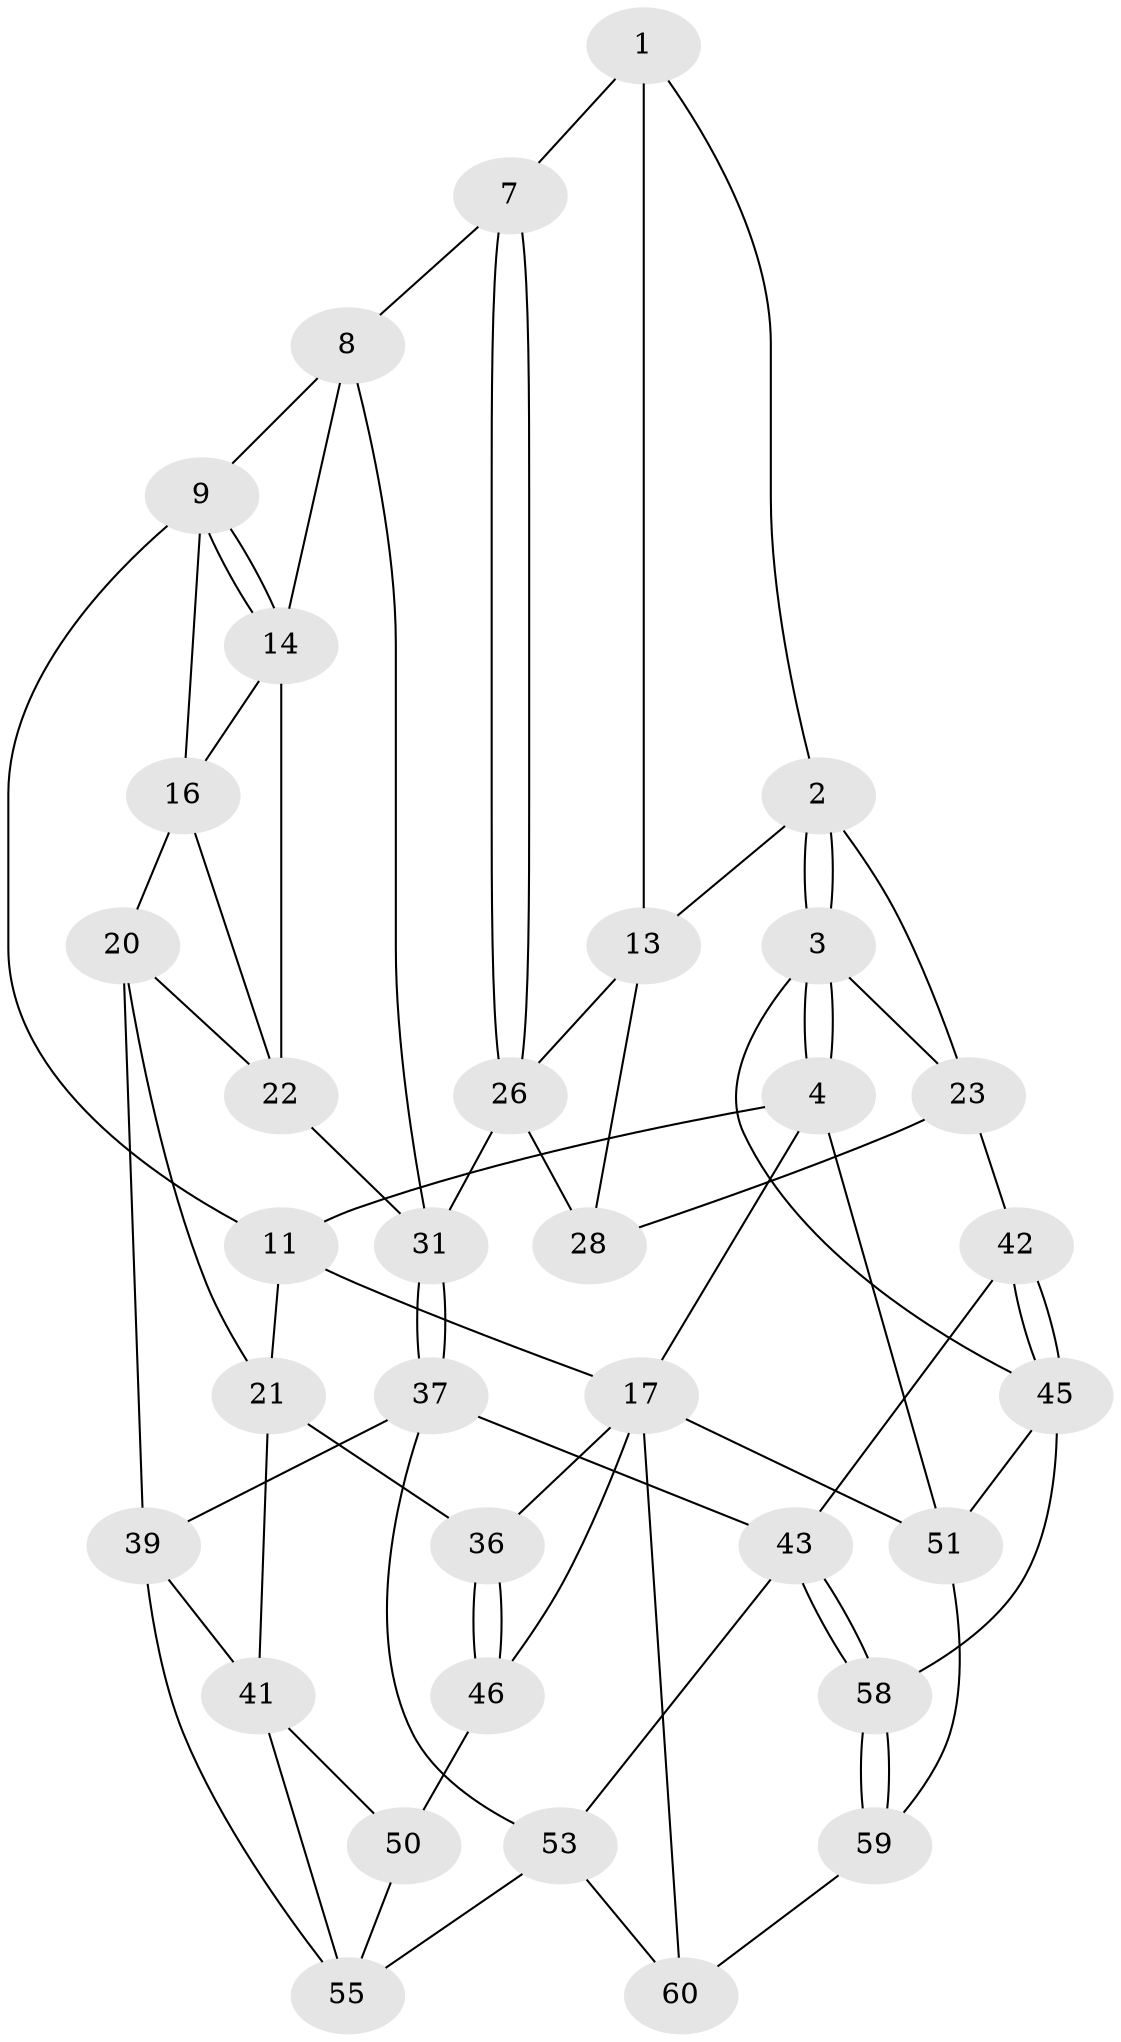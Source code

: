 // original degree distribution, {3: 0.03225806451612903, 4: 0.24193548387096775, 5: 0.5161290322580645, 6: 0.20967741935483872}
// Generated by graph-tools (version 1.1) at 2025/42/03/06/25 10:42:36]
// undirected, 34 vertices, 73 edges
graph export_dot {
graph [start="1"]
  node [color=gray90,style=filled];
  1 [pos="+0.6901300525114019+0.027549481762916522",super="+6"];
  2 [pos="+0.7685199576834122+0.10274365650544795",super="+12"];
  3 [pos="+1+0.13793470873101094",super="+24"];
  4 [pos="+1+0",super="+5"];
  7 [pos="+0.622554590129046+0.30962266815583495"];
  8 [pos="+0.6120938092848174+0.3106545698384971",super="+29"];
  9 [pos="+0.40176977167950295+0.14090950322931356",super="+10"];
  11 [pos="+0.30357212247057214+0",super="+18"];
  13 [pos="+0.7501722762598306+0.3190053190584777",super="+25"];
  14 [pos="+0.5044323325695624+0.35146475140591943",super="+15"];
  16 [pos="+0.3964077361994485+0.28823321735972635",super="+19"];
  17 [pos="+0+0",super="+48"];
  20 [pos="+0.2469490297219409+0.41519202103070507",super="+34"];
  21 [pos="+0.20558042234639165+0.4057781529352504",super="+35"];
  22 [pos="+0.40997711250109975+0.38148794296955424",super="+33"];
  23 [pos="+0.9985143237169383+0.36617041453077853",super="+27"];
  26 [pos="+0.6237988175427736+0.3107393142757842",super="+30"];
  28 [pos="+0.7395162910623483+0.45843340173393815"];
  31 [pos="+0.6058232945843273+0.5169212658030578",super="+32"];
  36 [pos="+0+0.3649082572242805"];
  37 [pos="+0.5988459827940219+0.5312060315025368",super="+38"];
  39 [pos="+0.42538243200482895+0.5401353743520743",super="+40"];
  41 [pos="+0.17261494513623435+0.48120781419586084",super="+49"];
  42 [pos="+0.8082285283855352+0.5937068762980239"];
  43 [pos="+0.7186560791084196+0.7186469383593977",super="+44"];
  45 [pos="+1+0.643473751808597",super="+52"];
  46 [pos="+0+0.6555368690295769",super="+47"];
  50 [pos="+0.1094814772823314+0.610049601001475",super="+57"];
  51 [pos="+1+1"];
  53 [pos="+0.5048076387222037+0.6969446978140711",super="+54"];
  55 [pos="+0.3243152645639445+0.7661125443722919",super="+56"];
  58 [pos="+0.7249091187851047+0.7408020070945918",super="+61"];
  59 [pos="+0.6157486273686182+1",super="+62"];
  60 [pos="+0.4745316026739051+1"];
  1 -- 2;
  1 -- 13;
  1 -- 7;
  2 -- 3;
  2 -- 3;
  2 -- 13;
  2 -- 23;
  3 -- 4;
  3 -- 4;
  3 -- 45;
  3 -- 23;
  4 -- 17;
  4 -- 51;
  4 -- 11;
  7 -- 8;
  7 -- 26;
  7 -- 26;
  8 -- 9;
  8 -- 14;
  8 -- 31;
  9 -- 14;
  9 -- 14;
  9 -- 16;
  9 -- 11;
  11 -- 17;
  11 -- 21;
  13 -- 26;
  13 -- 28;
  14 -- 16;
  14 -- 22;
  16 -- 20;
  16 -- 22;
  17 -- 36;
  17 -- 51;
  17 -- 60;
  17 -- 46;
  20 -- 21;
  20 -- 39;
  20 -- 22;
  21 -- 41;
  21 -- 36;
  22 -- 31;
  23 -- 42;
  23 -- 28;
  26 -- 28;
  26 -- 31;
  31 -- 37;
  31 -- 37;
  36 -- 46;
  36 -- 46;
  37 -- 43;
  37 -- 53;
  37 -- 39;
  39 -- 41;
  39 -- 55;
  41 -- 50;
  41 -- 55;
  42 -- 43;
  42 -- 45;
  42 -- 45;
  43 -- 58;
  43 -- 58;
  43 -- 53;
  45 -- 51;
  45 -- 58;
  46 -- 50 [weight=2];
  50 -- 55;
  51 -- 59;
  53 -- 60;
  53 -- 55;
  58 -- 59 [weight=2];
  58 -- 59;
  59 -- 60;
}
